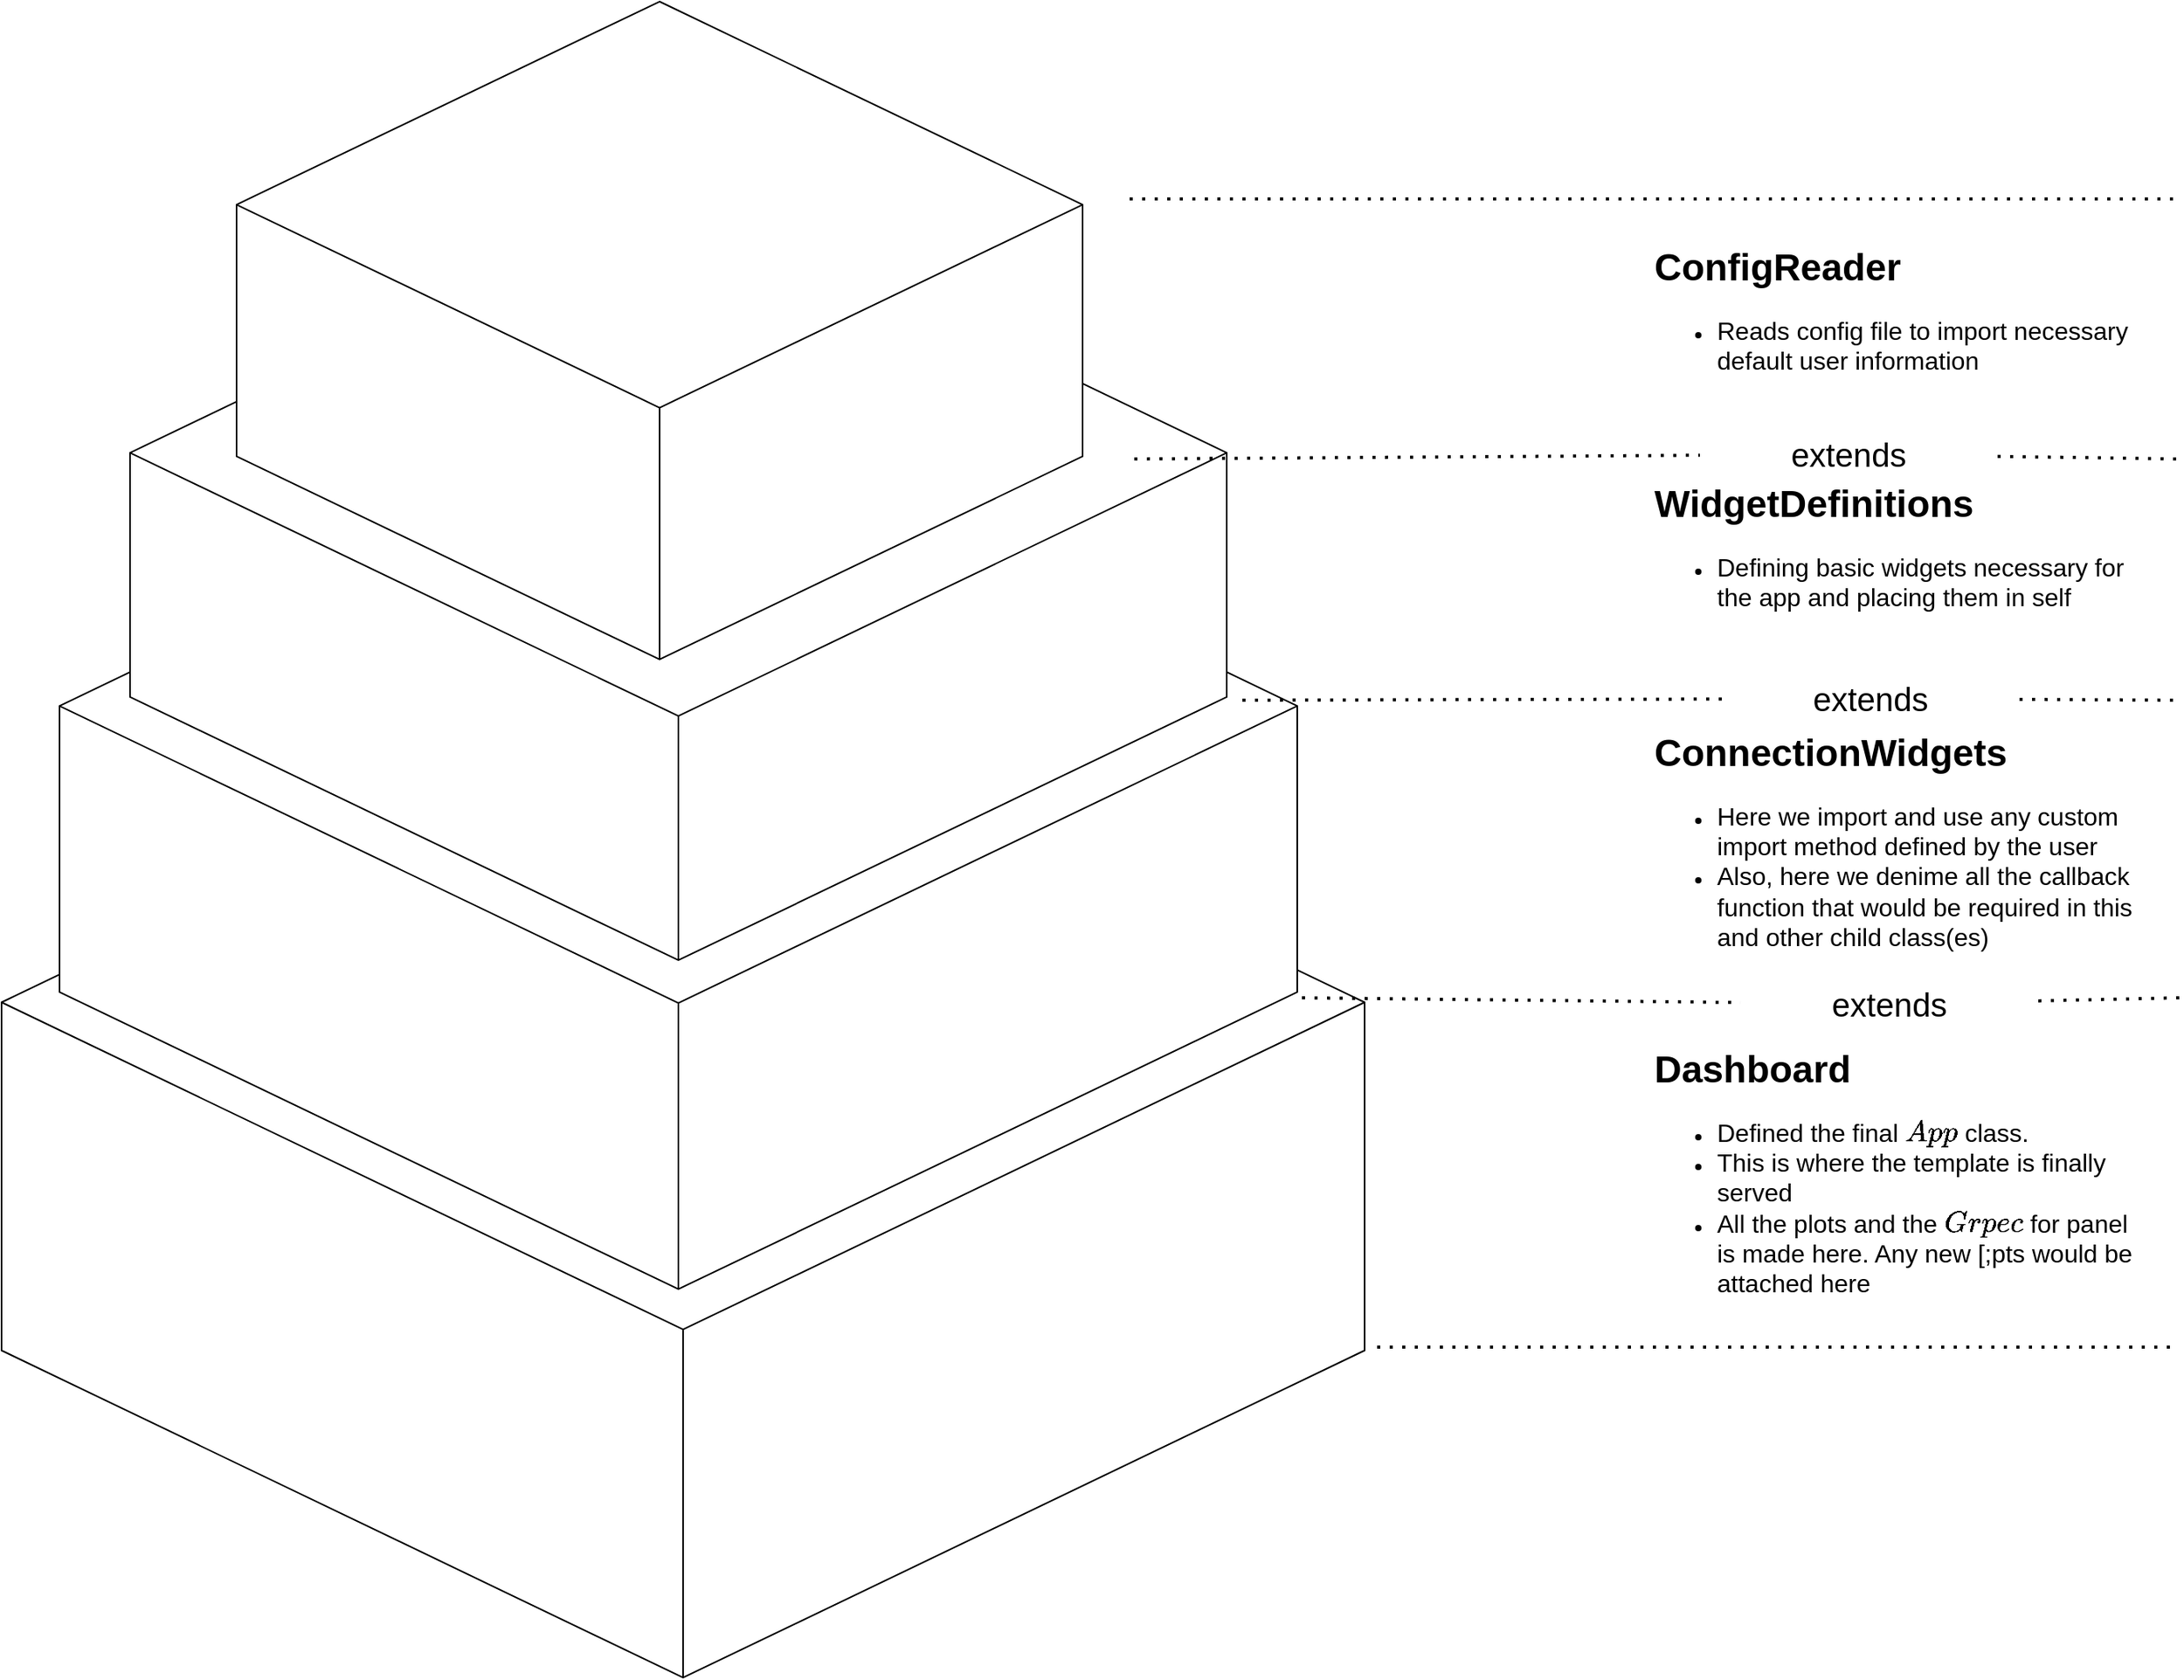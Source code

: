 <mxfile version="21.8.2" type="device">
  <diagram name="Page-1" id="aiGxsNZq_PtRfXTAVNw5">
    <mxGraphModel dx="2707" dy="2063" grid="1" gridSize="10" guides="1" tooltips="1" connect="1" arrows="1" fold="1" page="1" pageScale="1" pageWidth="850" pageHeight="1100" math="0" shadow="0">
      <root>
        <mxCell id="0" />
        <mxCell id="1" parent="0" />
        <mxCell id="r1gO4MVDUj_kWpQQeu9S-1" value="" style="html=1;shape=mxgraph.basic.isocube;isoAngle=15;" parent="1" vertex="1">
          <mxGeometry x="-430" y="70" width="870" height="640" as="geometry" />
        </mxCell>
        <mxCell id="r1gO4MVDUj_kWpQQeu9S-2" value="" style="html=1;shape=mxgraph.basic.isocube;isoAngle=15;" parent="1" vertex="1">
          <mxGeometry x="-393" y="-100" width="790" height="562" as="geometry" />
        </mxCell>
        <mxCell id="r1gO4MVDUj_kWpQQeu9S-3" value="" style="html=1;shape=mxgraph.basic.isocube;isoAngle=15;" parent="1" vertex="1">
          <mxGeometry x="-348" y="-240" width="700" height="492" as="geometry" />
        </mxCell>
        <mxCell id="r1gO4MVDUj_kWpQQeu9S-4" value="" style="html=1;shape=mxgraph.basic.isocube;isoAngle=15;" parent="1" vertex="1">
          <mxGeometry x="-280" y="-360" width="540" height="420" as="geometry" />
        </mxCell>
        <mxCell id="r1gO4MVDUj_kWpQQeu9S-5" value="&lt;h1&gt;ConfigReader&lt;/h1&gt;&lt;p&gt;&lt;/p&gt;&lt;ul&gt;&lt;li&gt;&lt;font style=&quot;font-size: 16px;&quot;&gt;Reads config file to import necessary default user information&lt;/font&gt;&lt;/li&gt;&lt;/ul&gt;&lt;p&gt;&lt;/p&gt;" style="text;html=1;strokeColor=none;fillColor=none;spacing=5;spacingTop=-20;whiteSpace=wrap;overflow=hidden;rounded=0;rotation=0;" parent="1" vertex="1">
          <mxGeometry x="620" y="-210" width="320" height="120" as="geometry" />
        </mxCell>
        <mxCell id="r1gO4MVDUj_kWpQQeu9S-6" value="" style="endArrow=none;dashed=1;html=1;dashPattern=1 3;strokeWidth=2;rounded=0;" parent="1" edge="1">
          <mxGeometry width="50" height="50" relative="1" as="geometry">
            <mxPoint x="290" y="-234" as="sourcePoint" />
            <mxPoint x="960" y="-234" as="targetPoint" />
          </mxGeometry>
        </mxCell>
        <mxCell id="r1gO4MVDUj_kWpQQeu9S-7" value="" style="endArrow=none;dashed=1;html=1;dashPattern=1 3;strokeWidth=2;rounded=0;" parent="1" edge="1" source="rJ_j1Z3nRYFmrqDcMS-S-1">
          <mxGeometry width="50" height="50" relative="1" as="geometry">
            <mxPoint x="293" y="-68" as="sourcePoint" />
            <mxPoint x="960" y="-68" as="targetPoint" />
          </mxGeometry>
        </mxCell>
        <mxCell id="r1gO4MVDUj_kWpQQeu9S-8" value="" style="endArrow=none;dashed=1;html=1;dashPattern=1 3;strokeWidth=2;rounded=0;" parent="1" edge="1" source="rJ_j1Z3nRYFmrqDcMS-S-2">
          <mxGeometry width="50" height="50" relative="1" as="geometry">
            <mxPoint x="362" y="86" as="sourcePoint" />
            <mxPoint x="960" y="86" as="targetPoint" />
          </mxGeometry>
        </mxCell>
        <mxCell id="r1gO4MVDUj_kWpQQeu9S-9" value="" style="endArrow=none;dashed=1;html=1;dashPattern=1 3;strokeWidth=2;rounded=0;" parent="1" edge="1" source="rJ_j1Z3nRYFmrqDcMS-S-4">
          <mxGeometry width="50" height="50" relative="1" as="geometry">
            <mxPoint x="400" y="276" as="sourcePoint" />
            <mxPoint x="960" y="276" as="targetPoint" />
          </mxGeometry>
        </mxCell>
        <mxCell id="r1gO4MVDUj_kWpQQeu9S-10" value="" style="endArrow=none;dashed=1;html=1;dashPattern=1 3;strokeWidth=2;rounded=0;" parent="1" edge="1">
          <mxGeometry width="50" height="50" relative="1" as="geometry">
            <mxPoint x="448" y="499" as="sourcePoint" />
            <mxPoint x="960" y="499" as="targetPoint" />
          </mxGeometry>
        </mxCell>
        <mxCell id="r1gO4MVDUj_kWpQQeu9S-11" value="&lt;h1&gt;WidgetDefinitions&lt;/h1&gt;&lt;p&gt;&lt;/p&gt;&lt;ul&gt;&lt;li&gt;&lt;font style=&quot;font-size: 16px;&quot;&gt;Defining basic widgets necessary for the app and placing them in self&lt;/font&gt;&lt;/li&gt;&lt;/ul&gt;&lt;p&gt;&lt;/p&gt;" style="text;html=1;strokeColor=none;fillColor=none;spacing=5;spacingTop=-20;whiteSpace=wrap;overflow=hidden;rounded=0;rotation=0;" parent="1" vertex="1">
          <mxGeometry x="620" y="-59" width="320" height="130" as="geometry" />
        </mxCell>
        <mxCell id="r1gO4MVDUj_kWpQQeu9S-12" value="&lt;h1&gt;ConnectionWidgets&lt;/h1&gt;&lt;p&gt;&lt;/p&gt;&lt;ul&gt;&lt;li&gt;&lt;span style=&quot;font-size: 16px;&quot;&gt;Here we import and use any custom import method defined by the user&lt;/span&gt;&lt;/li&gt;&lt;li&gt;&lt;span style=&quot;font-size: 16px;&quot;&gt;Also, here we denime all the callback function that would be required in this and other child class(es)&lt;/span&gt;&lt;/li&gt;&lt;/ul&gt;&lt;p&gt;&lt;/p&gt;" style="text;html=1;strokeColor=none;fillColor=none;spacing=5;spacingTop=-20;whiteSpace=wrap;overflow=hidden;rounded=0;rotation=0;" parent="1" vertex="1">
          <mxGeometry x="620" y="100" width="320" height="160" as="geometry" />
        </mxCell>
        <mxCell id="r1gO4MVDUj_kWpQQeu9S-13" value="&lt;h1&gt;Dashboard&lt;/h1&gt;&lt;p&gt;&lt;/p&gt;&lt;ul&gt;&lt;li&gt;&lt;span style=&quot;font-size: 16px;&quot;&gt;Defined the final `App` class.&lt;/span&gt;&lt;/li&gt;&lt;li&gt;&lt;span style=&quot;font-size: 16px;&quot;&gt;This is where the template is finally served&lt;/span&gt;&lt;/li&gt;&lt;li&gt;&lt;span style=&quot;font-size: 16px;&quot;&gt;All the plots and the `GridSpec` for panel is made here. Any new [;pts would be attached here&lt;/span&gt;&lt;/li&gt;&lt;/ul&gt;&lt;p&gt;&lt;/p&gt;" style="text;html=1;strokeColor=none;fillColor=none;spacing=5;spacingTop=-20;whiteSpace=wrap;overflow=hidden;rounded=0;rotation=0;" parent="1" vertex="1">
          <mxGeometry x="620" y="302" width="320" height="178" as="geometry" />
        </mxCell>
        <mxCell id="rJ_j1Z3nRYFmrqDcMS-S-3" value="" style="endArrow=none;dashed=1;html=1;dashPattern=1 3;strokeWidth=2;rounded=0;" edge="1" parent="1" target="rJ_j1Z3nRYFmrqDcMS-S-2">
          <mxGeometry width="50" height="50" relative="1" as="geometry">
            <mxPoint x="362" y="86" as="sourcePoint" />
            <mxPoint x="960" y="86" as="targetPoint" />
          </mxGeometry>
        </mxCell>
        <mxCell id="rJ_j1Z3nRYFmrqDcMS-S-2" value="extends" style="text;html=1;strokeColor=none;fillColor=none;align=center;verticalAlign=middle;whiteSpace=wrap;rounded=0;strokeWidth=0;fontSize=21;rotation=0;" vertex="1" parent="1">
          <mxGeometry x="668" y="50" width="190" height="70" as="geometry" />
        </mxCell>
        <mxCell id="rJ_j1Z3nRYFmrqDcMS-S-5" value="" style="endArrow=none;dashed=1;html=1;dashPattern=1 3;strokeWidth=2;rounded=0;" edge="1" parent="1" target="rJ_j1Z3nRYFmrqDcMS-S-4">
          <mxGeometry width="50" height="50" relative="1" as="geometry">
            <mxPoint x="400" y="276" as="sourcePoint" />
            <mxPoint x="960" y="276" as="targetPoint" />
          </mxGeometry>
        </mxCell>
        <mxCell id="rJ_j1Z3nRYFmrqDcMS-S-4" value="extends" style="text;html=1;strokeColor=none;fillColor=none;align=center;verticalAlign=middle;whiteSpace=wrap;rounded=0;strokeWidth=0;fontSize=21;rotation=0;" vertex="1" parent="1">
          <mxGeometry x="680" y="245" width="190" height="70" as="geometry" />
        </mxCell>
        <mxCell id="rJ_j1Z3nRYFmrqDcMS-S-7" value="" style="endArrow=none;dashed=1;html=1;dashPattern=1 3;strokeWidth=2;rounded=0;" edge="1" parent="1" target="rJ_j1Z3nRYFmrqDcMS-S-1">
          <mxGeometry width="50" height="50" relative="1" as="geometry">
            <mxPoint x="293" y="-68" as="sourcePoint" />
            <mxPoint x="960" y="-68" as="targetPoint" />
          </mxGeometry>
        </mxCell>
        <mxCell id="rJ_j1Z3nRYFmrqDcMS-S-1" value="extends" style="text;html=1;strokeColor=none;fillColor=none;align=center;verticalAlign=middle;whiteSpace=wrap;rounded=0;strokeWidth=0;fontSize=21;rotation=0;" vertex="1" parent="1">
          <mxGeometry x="654" y="-106" width="190" height="70" as="geometry" />
        </mxCell>
      </root>
    </mxGraphModel>
  </diagram>
</mxfile>
